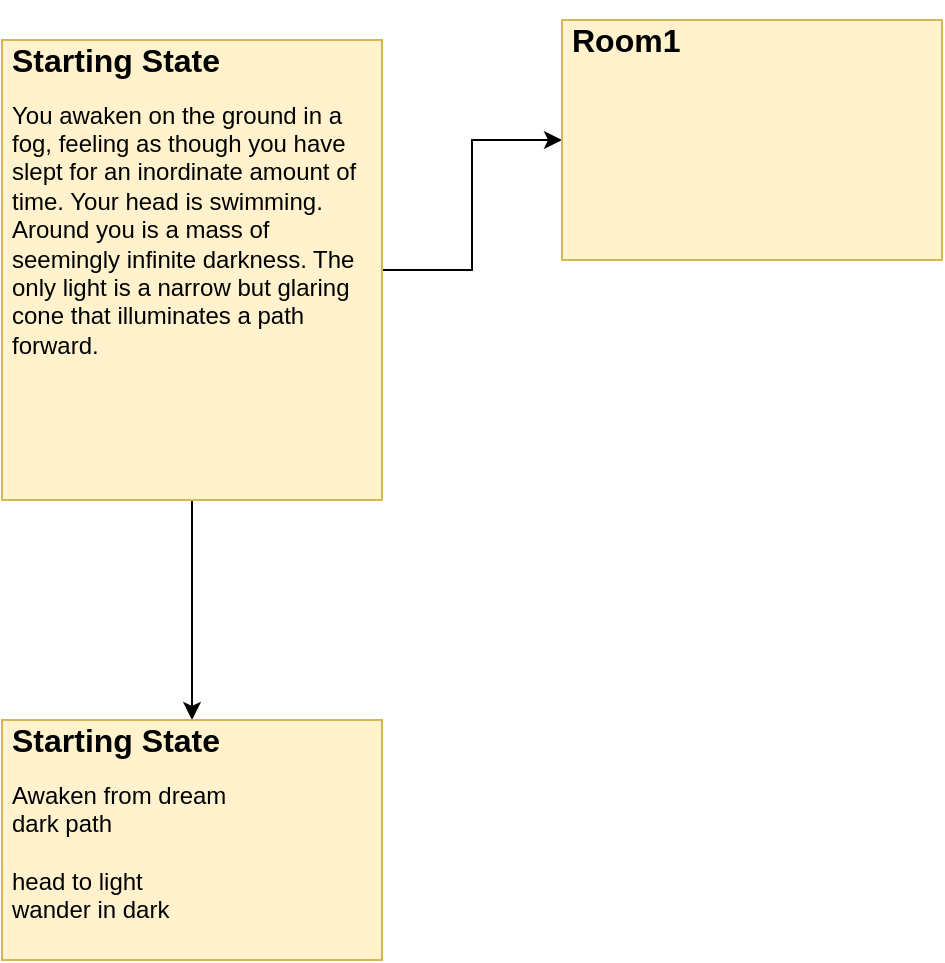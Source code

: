 <mxfile version="13.1.3" type="github"><diagram id="iFrnpqUqrUvM_LkgC43C" name="Page-1"><mxGraphModel dx="1084" dy="562" grid="1" gridSize="10" guides="1" tooltips="1" connect="1" arrows="1" fold="1" page="1" pageScale="1" pageWidth="850" pageHeight="1100" math="0" shadow="0"><root><mxCell id="0"/><mxCell id="1" parent="0"/><mxCell id="o1p2eKvqM2puoVH-viOR-6" style="edgeStyle=orthogonalEdgeStyle;rounded=0;orthogonalLoop=1;jettySize=auto;html=1;" edge="1" parent="1" source="o1p2eKvqM2puoVH-viOR-1" target="o1p2eKvqM2puoVH-viOR-5"><mxGeometry relative="1" as="geometry"/></mxCell><mxCell id="o1p2eKvqM2puoVH-viOR-8" style="edgeStyle=orthogonalEdgeStyle;rounded=0;orthogonalLoop=1;jettySize=auto;html=1;" edge="1" parent="1" source="o1p2eKvqM2puoVH-viOR-1" target="o1p2eKvqM2puoVH-viOR-7"><mxGeometry relative="1" as="geometry"/></mxCell><mxCell id="o1p2eKvqM2puoVH-viOR-1" value="&lt;h1 style=&quot;font-size: 16px&quot;&gt;Starting State&lt;/h1&gt;&lt;div&gt;You awaken on the ground in a fog, feeling as though you have slept for an inordinate amount of time. Your head is swimming. Around you is a mass of seemingly infinite darkness. The only light is a narrow but glaring cone that illuminates a path forward.&amp;nbsp;&lt;/div&gt;&lt;div&gt;&lt;br&gt;&lt;/div&gt;&lt;div&gt;&lt;br&gt;&lt;/div&gt;" style="text;html=1;strokeColor=#d6b656;fillColor=#fff2cc;spacing=5;spacingTop=-20;whiteSpace=wrap;overflow=hidden;rounded=0;comic=0;glass=0;labelBorderColor=none;perimeterSpacing=0;direction=west;" vertex="1" parent="1"><mxGeometry x="30" y="30" width="190" height="230" as="geometry"/></mxCell><mxCell id="o1p2eKvqM2puoVH-viOR-5" value="&lt;h1 style=&quot;font-size: 16px&quot;&gt;Room1&lt;/h1&gt;&lt;div&gt;&lt;br&gt;&lt;/div&gt;" style="text;html=1;strokeColor=#d6b656;fillColor=#fff2cc;spacing=5;spacingTop=-20;whiteSpace=wrap;overflow=hidden;rounded=0;comic=0;glass=0;labelBorderColor=none;perimeterSpacing=0;" vertex="1" parent="1"><mxGeometry x="310" y="20" width="190" height="120" as="geometry"/></mxCell><mxCell id="o1p2eKvqM2puoVH-viOR-7" value="&lt;h1 style=&quot;font-size: 16px&quot;&gt;Starting State&lt;/h1&gt;&lt;div&gt;Awaken from dream&lt;/div&gt;&lt;div&gt;dark path&lt;/div&gt;&lt;div&gt;&lt;br&gt;&lt;/div&gt;&lt;div&gt;head to light&amp;nbsp;&lt;/div&gt;&lt;div&gt;wander in dark&lt;/div&gt;" style="text;html=1;strokeColor=#d6b656;fillColor=#fff2cc;spacing=5;spacingTop=-20;whiteSpace=wrap;overflow=hidden;rounded=0;comic=0;glass=0;labelBorderColor=none;perimeterSpacing=0;" vertex="1" parent="1"><mxGeometry x="30" y="370" width="190" height="120" as="geometry"/></mxCell></root></mxGraphModel></diagram></mxfile>